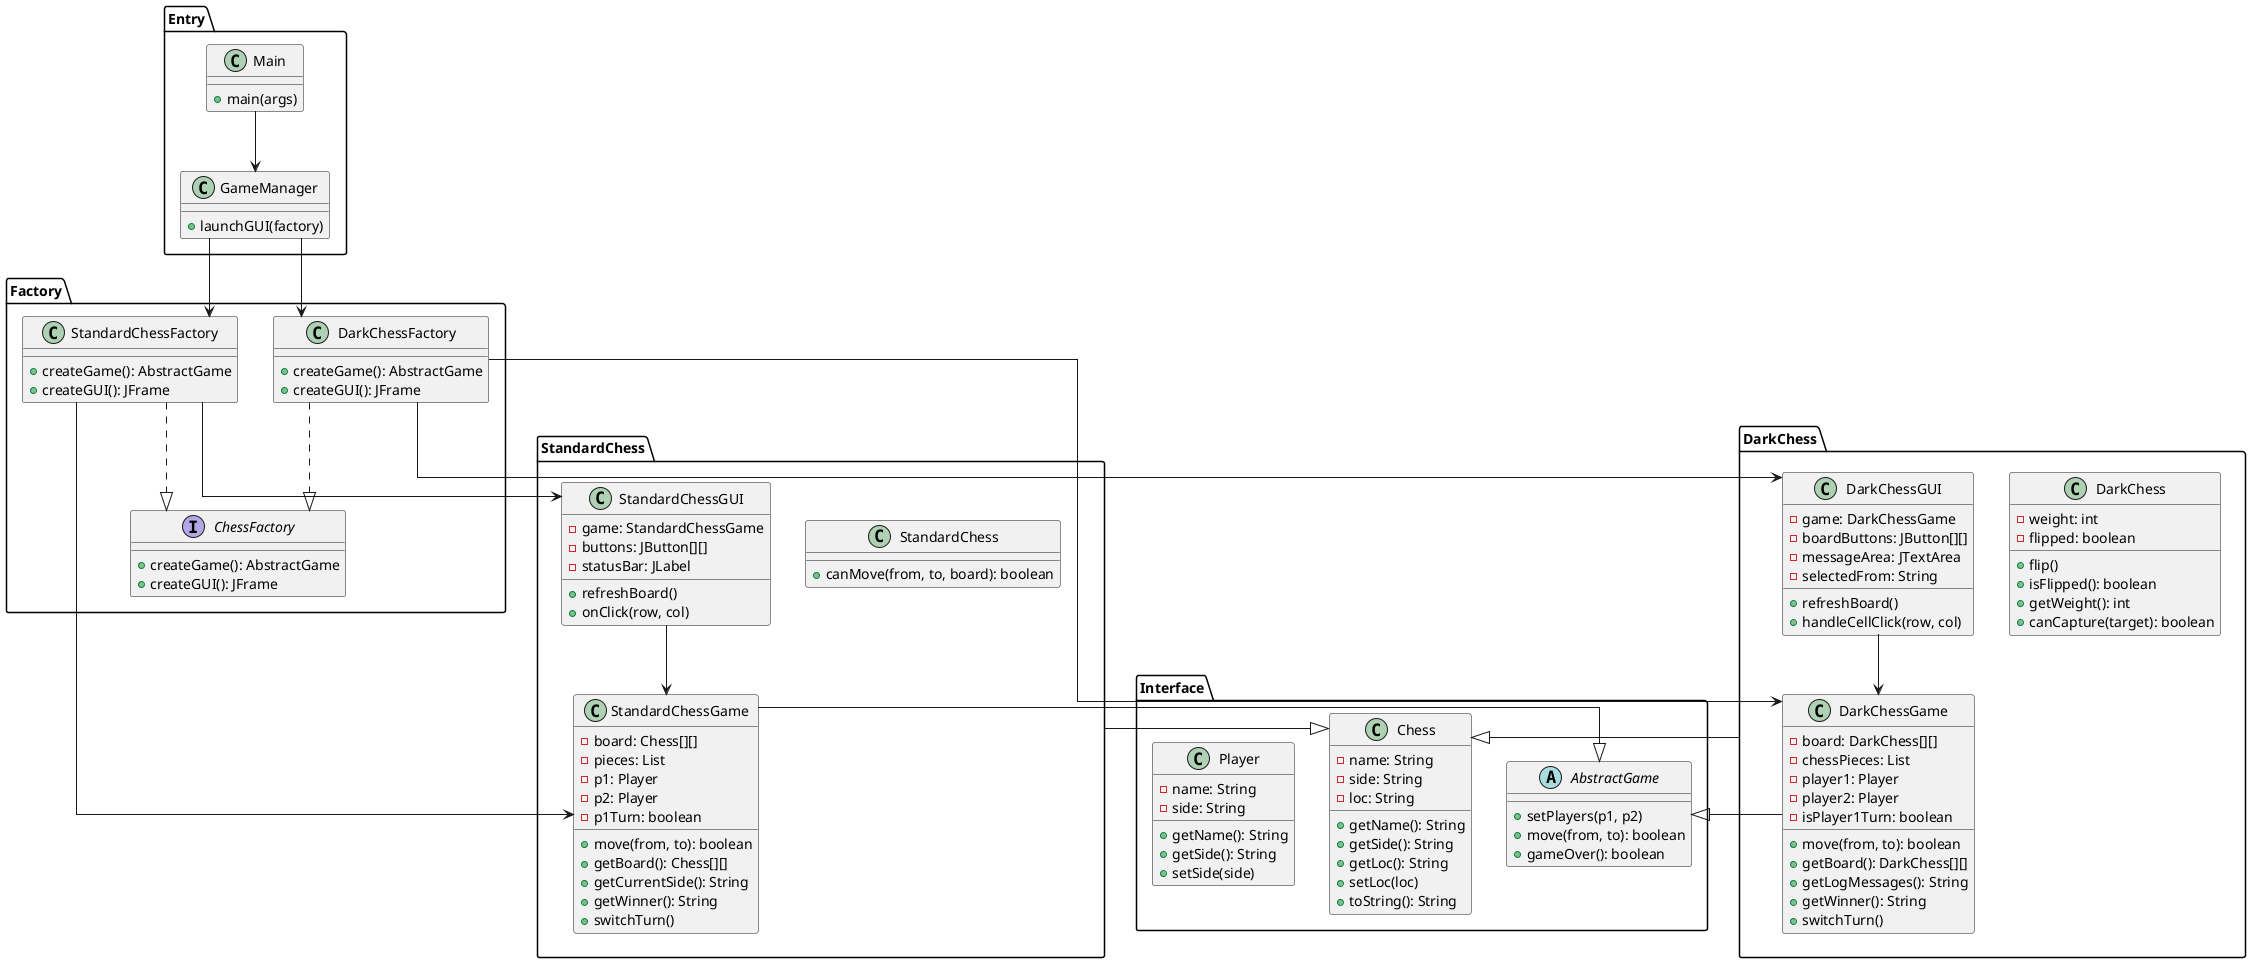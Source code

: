 @startuml
skinparam linetype ortho
top to bottom direction

package "Interface" {
abstract class AbstractGame {
  +setPlayers(p1, p2)
  +move(from, to): boolean
  +gameOver(): boolean
}
class Player {
  -name: String
  -side: String
  +getName(): String
  +getSide(): String
  +setSide(side)
}
class Chess {
  -name: String
  -side: String
  -loc: String
  +getName(): String
  +getSide(): String
  +getLoc(): String
  +setLoc(loc)
  +toString(): String
}
}

package "StandardChess" {
class StandardChess {
  +canMove(from, to, board): boolean
}
class StandardChessGame {
  -board: Chess[][]
  -pieces: List
  -p1: Player
  -p2: Player
  -p1Turn: boolean
  +move(from, to): boolean
  +getBoard(): Chess[][]
  +getCurrentSide(): String
  +getWinner(): String
  +switchTurn()
}
class StandardChessGUI {
  -game: StandardChessGame
  -buttons: JButton[][]
  -statusBar: JLabel
  +refreshBoard()
  +onClick(row, col)
}
}

package "DarkChess" {
class DarkChess {
  -weight: int
  -flipped: boolean
  +flip()
  +isFlipped(): boolean
  +getWeight(): int
  +canCapture(target): boolean
}
class DarkChessGame {
  -board: DarkChess[][]
  -chessPieces: List
  -player1: Player
  -player2: Player
  -isPlayer1Turn: boolean
  +move(from, to): boolean
  +getBoard(): DarkChess[][]
  +getLogMessages(): String
  +getWinner(): String
  +switchTurn()
}
class DarkChessGUI {
  -game: DarkChessGame
  -boardButtons: JButton[][]
  -messageArea: JTextArea
  -selectedFrom: String
  +refreshBoard()
  +handleCellClick(row, col)
}
}

package "Factory" {
interface ChessFactory {
  +createGame(): AbstractGame
  +createGUI(): JFrame
}
class StandardChessFactory {
  +createGame(): AbstractGame
  +createGUI(): JFrame
}
class DarkChessFactory {
  +createGame(): AbstractGame
  +createGUI(): JFrame
}
}

package "Entry" {
class GameManager {
  +launchGUI(factory)
}
class Main {
  +main(args)
}
}

StandardChess -|> Chess
DarkChess -|> Chess
StandardChessGame -|> AbstractGame
DarkChessGame -|> AbstractGame
StandardChessGUI --> StandardChessGame
DarkChessGUI --> DarkChessGame
StandardChessFactory ..|> ChessFactory
DarkChessFactory ..|> ChessFactory
StandardChessFactory --> StandardChessGame
StandardChessFactory --> StandardChessGUI
DarkChessFactory --> DarkChessGame
DarkChessFactory --> DarkChessGUI
GameManager --> StandardChessFactory
GameManager --> DarkChessFactory
Main --> GameManager

@enduml